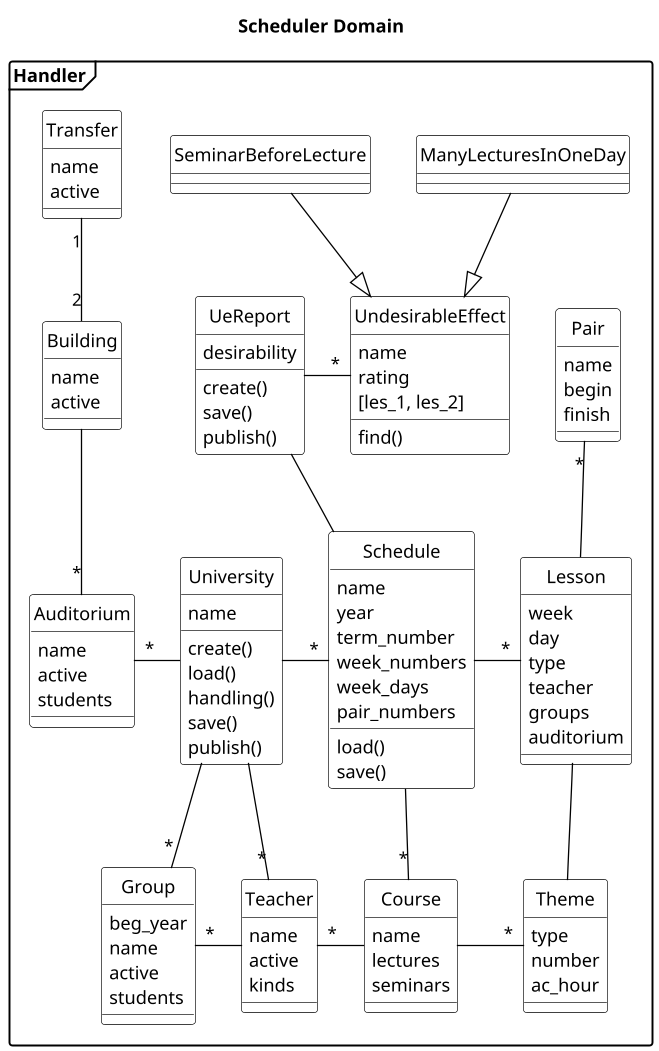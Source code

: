 PlantUML
@startuml
title Scheduler Domain
skinparam class {
BackgroundColor White
ArrowColor Black
BorderColor Black
}
skinparam object {
BackgroundColor White
ArrowColor Black
BorderColor Black
}
hide circle
'hide members
scale 1.3
skinparam DefaultTextAlignment left
skinparam shadowing false
'skinparam monochrome true
skinparam packageStyle frame


package Handler {
'note "Spread:\n Ask & Bid\n lots in deal" as spread
class UndesirableEffect{
name
rating
[les_1, les_2]
find()
}
class SeminarBeforeLecture{
}
class ManyLecturesInOneDay{
}
class UeReport{
desirability
create()
save()
publish()
}
class University{
name
create()
load()
handling()
save()
publish()
}
class Schedule{
name
year
term_number
week_numbers
week_days
pair_numbers
load()
save()
}
class Lesson{
week
day
'pair
type
teacher
groups
auditorium
}
class Teacher{
name
active
kinds
'e-mail
}
class Course{
name
lectures
seminars
'workload
}
class Pair {
name
begin
finish
'}
'class Student{
'id
'e-mail
}
class Group{
beg_year
name
active
students
'students
}
class Transfer {
name
active
}
class Building {
name
active
}
class Auditorium {
name
active
students
'address
}
class Theme{
type
number
ac_hour
}

University -"*" Schedule
Schedule -"*" Lesson
University --"*"Group
University --"*" Teacher
'UndesirableEffect "*"--Schedule
SeminarBeforeLecture --|> UndesirableEffect
ManyLecturesInOneDay --|> UndesirableEffect
UeReport -- Schedule
UndesirableEffect "*" - UeReport
Schedule --"*" Course
Group "*"-Teacher
Lesson -- Theme
Pair "*"-- Lesson
Course -"*" Theme
Auditorium "*"- University
Teacher "*"- Course
Transfer "1"--"2" Building
Building --"*" Auditorium
'Group -"*" Student
@enduml

Смысл терминов:
workload - нагрузка
UndesirableEffect - Предупреждение
Error – Ошибка
Schedule - Расписание
   term - семестр
Lesson – Занятие
   face-to-face - очное
Pair -  Пара
Group - Группа
Student - Студент
Building  - Корпус
Auditorium - Аудитория
Transfer  - Трансфер
Route – маршрут
Course - Рабочая программа
Teacher - Преподаватель
    kinds - lector, assistant
University - ВУЗ
    handling - обработка
Route – маршрут

